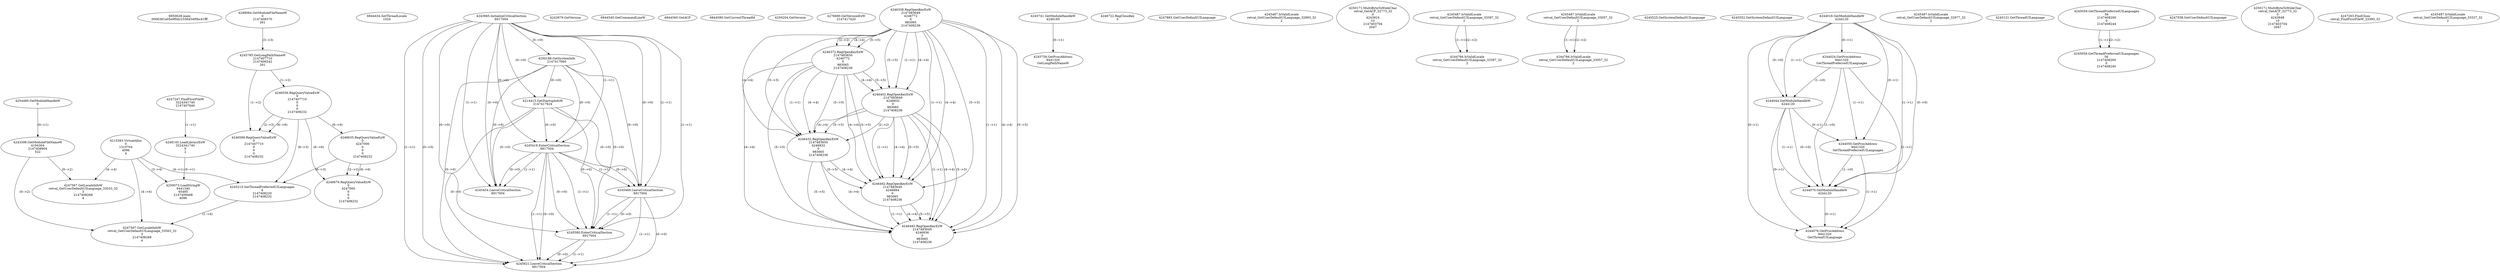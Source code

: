 // Global SCDG with merge call
digraph {
	0 [label="6850628.main
0006381a05e9f0dc2336454f0bc41fff"]
	1 [label="4254480.GetModuleHandleW
0"]
	2 [label="6844434.SetThreadLocale
1024"]
	3 [label="4243965.InitializeCriticalSection
6917004"]
	4 [label="4243979.GetVersion
"]
	5 [label="4250188.GetSystemInfo
2147417660"]
	3 -> 5 [label="(0-->0)"]
	6 [label="6844540.GetCommandLineW
"]
	7 [label="4214413.GetStartupInfoW
2147417624"]
	3 -> 7 [label="(0-->0)"]
	5 -> 7 [label="(0-->0)"]
	8 [label="6844560.GetACP
"]
	9 [label="6844580.GetCurrentThreadId
"]
	10 [label="4250204.GetVersion
"]
	11 [label="4276690.GetVersionExW
2147417420"]
	12 [label="4243306.GetModuleFileNameW
4194304
2147408904
522"]
	1 -> 12 [label="(0-->1)"]
	13 [label="4248064.GetModuleFileNameW
0
2147408370
261"]
	14 [label="4215383.VirtualAlloc
0
1310704
4096
4"]
	15 [label="4246338.RegOpenKeyExW
2147483649
4246772
0
983065
2147408236"]
	16 [label="4245741.GetModuleHandleW
4246160"]
	17 [label="4245758.GetProcAddress
9441320
GetLongPathNameW"]
	16 -> 17 [label="(0-->1)"]
	18 [label="4245785.GetLongPathNameW
2147407710
2147406542
261"]
	13 -> 18 [label="(3-->3)"]
	19 [label="4246556.RegQueryValueExW
0
2147407710
0
0
0
2147408232"]
	18 -> 19 [label="(1-->2)"]
	20 [label="4246635.RegQueryValueExW
0
4247000
0
0
0
2147408232"]
	19 -> 20 [label="(6-->6)"]
	21 [label="4246722.RegCloseKey
0"]
	22 [label="4247883.GetUserDefaultUILanguage
"]
	23 [label="4245418.EnterCriticalSection
6917004"]
	3 -> 23 [label="(1-->1)"]
	3 -> 23 [label="(0-->0)"]
	5 -> 23 [label="(0-->0)"]
	7 -> 23 [label="(0-->0)"]
	24 [label="4245469.LeaveCriticalSection
6917004"]
	3 -> 24 [label="(1-->1)"]
	23 -> 24 [label="(1-->1)"]
	3 -> 24 [label="(0-->0)"]
	5 -> 24 [label="(0-->0)"]
	7 -> 24 [label="(0-->0)"]
	23 -> 24 [label="(0-->0)"]
	25 [label="4245487.IsValidLocale
retval_GetUserDefaultUILanguage_32893_32
2"]
	26 [label="4250171.MultiByteToWideChar
retval_GetACP_32773_32
0
4243924
10
2147403704
2047"]
	27 [label="4246372.RegOpenKeyExW
2147483650
4246772
0
983065
2147408236"]
	15 -> 27 [label="(2-->2)"]
	15 -> 27 [label="(4-->4)"]
	15 -> 27 [label="(5-->5)"]
	28 [label="4246402.RegOpenKeyExW
2147483649
4246832
0
983065
2147408236"]
	15 -> 28 [label="(1-->1)"]
	15 -> 28 [label="(4-->4)"]
	27 -> 28 [label="(4-->4)"]
	15 -> 28 [label="(5-->5)"]
	27 -> 28 [label="(5-->5)"]
	29 [label="4246432.RegOpenKeyExW
2147483650
4246832
0
983065
2147408236"]
	27 -> 29 [label="(1-->1)"]
	28 -> 29 [label="(2-->2)"]
	15 -> 29 [label="(4-->4)"]
	27 -> 29 [label="(4-->4)"]
	28 -> 29 [label="(4-->4)"]
	15 -> 29 [label="(5-->5)"]
	27 -> 29 [label="(5-->5)"]
	28 -> 29 [label="(5-->5)"]
	30 [label="4246462.RegOpenKeyExW
2147483649
4246884
0
983065
2147408236"]
	15 -> 30 [label="(1-->1)"]
	28 -> 30 [label="(1-->1)"]
	15 -> 30 [label="(4-->4)"]
	27 -> 30 [label="(4-->4)"]
	28 -> 30 [label="(4-->4)"]
	29 -> 30 [label="(4-->4)"]
	15 -> 30 [label="(5-->5)"]
	27 -> 30 [label="(5-->5)"]
	28 -> 30 [label="(5-->5)"]
	29 -> 30 [label="(5-->5)"]
	31 [label="4246492.RegOpenKeyExW
2147483649
4246936
0
983065
2147408236"]
	15 -> 31 [label="(1-->1)"]
	28 -> 31 [label="(1-->1)"]
	30 -> 31 [label="(1-->1)"]
	15 -> 31 [label="(4-->4)"]
	27 -> 31 [label="(4-->4)"]
	28 -> 31 [label="(4-->4)"]
	29 -> 31 [label="(4-->4)"]
	30 -> 31 [label="(4-->4)"]
	15 -> 31 [label="(5-->5)"]
	27 -> 31 [label="(5-->5)"]
	28 -> 31 [label="(5-->5)"]
	29 -> 31 [label="(5-->5)"]
	30 -> 31 [label="(5-->5)"]
	32 [label="4246676.RegQueryValueExW
0
4247000
0
0
0
2147408232"]
	20 -> 32 [label="(2-->2)"]
	19 -> 32 [label="(6-->6)"]
	20 -> 32 [label="(6-->6)"]
	33 [label="4245487.IsValidLocale
retval_GetUserDefaultUILanguage_33397_32
2"]
	34 [label="4244766.IsValidLocale
retval_GetUserDefaultUILanguage_33397_32
2"]
	33 -> 34 [label="(1-->1)"]
	33 -> 34 [label="(2-->2)"]
	35 [label="4246599.RegQueryValueExW
0
2147407710
0
0
0
2147408232"]
	18 -> 35 [label="(1-->2)"]
	19 -> 35 [label="(2-->2)"]
	19 -> 35 [label="(6-->6)"]
	36 [label="4245487.IsValidLocale
retval_GetUserDefaultUILanguage_33057_32
2"]
	37 [label="4244766.IsValidLocale
retval_GetUserDefaultUILanguage_33057_32
2"]
	36 -> 37 [label="(1-->1)"]
	36 -> 37 [label="(2-->2)"]
	38 [label="4245525.GetSystemDefaultUILanguage
"]
	39 [label="4245552.GetSystemDefaultUILanguage
"]
	40 [label="4244018.GetModuleHandleW
4244120"]
	41 [label="4244024.GetProcAddress
9441320
GetThreadPreferredUILanguages"]
	40 -> 41 [label="(0-->1)"]
	42 [label="4244044.GetModuleHandleW
4244120"]
	40 -> 42 [label="(1-->1)"]
	40 -> 42 [label="(0-->0)"]
	41 -> 42 [label="(1-->0)"]
	43 [label="4244050.GetProcAddress
9441320
SetThreadPreferredUILanguages"]
	40 -> 43 [label="(0-->1)"]
	41 -> 43 [label="(1-->1)"]
	42 -> 43 [label="(0-->1)"]
	44 [label="4244070.GetModuleHandleW
4244120"]
	40 -> 44 [label="(1-->1)"]
	42 -> 44 [label="(1-->1)"]
	40 -> 44 [label="(0-->0)"]
	41 -> 44 [label="(1-->0)"]
	42 -> 44 [label="(0-->0)"]
	43 -> 44 [label="(1-->0)"]
	45 [label="4244076.GetProcAddress
9441320
GetThreadUILanguage"]
	40 -> 45 [label="(0-->1)"]
	41 -> 45 [label="(1-->1)"]
	42 -> 45 [label="(0-->1)"]
	43 -> 45 [label="(1-->1)"]
	44 -> 45 [label="(0-->1)"]
	46 [label="4245487.IsValidLocale
retval_GetUserDefaultUILanguage_32977_32
2"]
	47 [label="4245121.GetThreadUILanguage
"]
	48 [label="4245059.GetThreadPreferredUILanguages
56
2147408200
0
2147408244"]
	49 [label="4245215.SetThreadPreferredUILanguages
4
2147408220
2147408232"]
	14 -> 49 [label="(4-->1)"]
	19 -> 49 [label="(6-->3)"]
	20 -> 49 [label="(6-->3)"]
	50 [label="4245059.GetThreadPreferredUILanguages
56
2147408200
0
2147408240"]
	48 -> 50 [label="(1-->1)"]
	48 -> 50 [label="(2-->2)"]
	51 [label="4245580.EnterCriticalSection
6917004"]
	3 -> 51 [label="(1-->1)"]
	23 -> 51 [label="(1-->1)"]
	24 -> 51 [label="(1-->1)"]
	3 -> 51 [label="(0-->0)"]
	5 -> 51 [label="(0-->0)"]
	7 -> 51 [label="(0-->0)"]
	23 -> 51 [label="(0-->0)"]
	24 -> 51 [label="(0-->0)"]
	52 [label="4245621.LeaveCriticalSection
6917004"]
	3 -> 52 [label="(1-->1)"]
	23 -> 52 [label="(1-->1)"]
	24 -> 52 [label="(1-->1)"]
	51 -> 52 [label="(1-->1)"]
	3 -> 52 [label="(0-->0)"]
	5 -> 52 [label="(0-->0)"]
	7 -> 52 [label="(0-->0)"]
	23 -> 52 [label="(0-->0)"]
	24 -> 52 [label="(0-->0)"]
	51 -> 52 [label="(0-->0)"]
	53 [label="4247558.GetUserDefaultUILanguage
"]
	54 [label="4247567.GetLocaleInfoW
retval_GetUserDefaultUILanguage_33563_32
3
2147408268
4"]
	12 -> 54 [label="(0-->2)"]
	14 -> 54 [label="(4-->4)"]
	49 -> 54 [label="(1-->4)"]
	55 [label="4250171.MultiByteToWideChar
retval_GetACP_32773_32
0
4243948
10
2147403704
2047"]
	56 [label="4245454.LeaveCriticalSection
6917004"]
	3 -> 56 [label="(1-->1)"]
	23 -> 56 [label="(1-->1)"]
	3 -> 56 [label="(0-->0)"]
	5 -> 56 [label="(0-->0)"]
	7 -> 56 [label="(0-->0)"]
	23 -> 56 [label="(0-->0)"]
	57 [label="4247567.GetLocaleInfoW
retval_GetUserDefaultUILanguage_33033_32
3
2147408268
4"]
	12 -> 57 [label="(0-->2)"]
	14 -> 57 [label="(4-->4)"]
	58 [label="4247247.FindFirstFileW
3224341740
2147407640"]
	59 [label="4247263.FindClose
retval_FindFirstFileW_33393_32"]
	60 [label="4248145.LoadLibraryExW
3224341740
0
2"]
	58 -> 60 [label="(1-->1)"]
	61 [label="4250073.LoadStringW
9441340
65485
2147409468
4096"]
	60 -> 61 [label="(0-->1)"]
	14 -> 61 [label="(3-->4)"]
	62 [label="4245487.IsValidLocale
retval_GetUserDefaultUILanguage_33327_32
2"]
}
